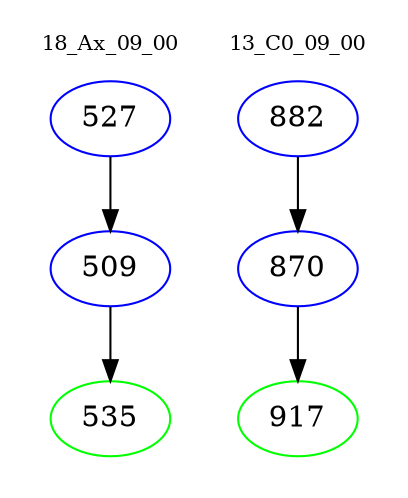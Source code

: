 digraph{
subgraph cluster_0 {
color = white
label = "18_Ax_09_00";
fontsize=10;
T0_527 [label="527", color="blue"]
T0_527 -> T0_509 [color="black"]
T0_509 [label="509", color="blue"]
T0_509 -> T0_535 [color="black"]
T0_535 [label="535", color="green"]
}
subgraph cluster_1 {
color = white
label = "13_C0_09_00";
fontsize=10;
T1_882 [label="882", color="blue"]
T1_882 -> T1_870 [color="black"]
T1_870 [label="870", color="blue"]
T1_870 -> T1_917 [color="black"]
T1_917 [label="917", color="green"]
}
}
